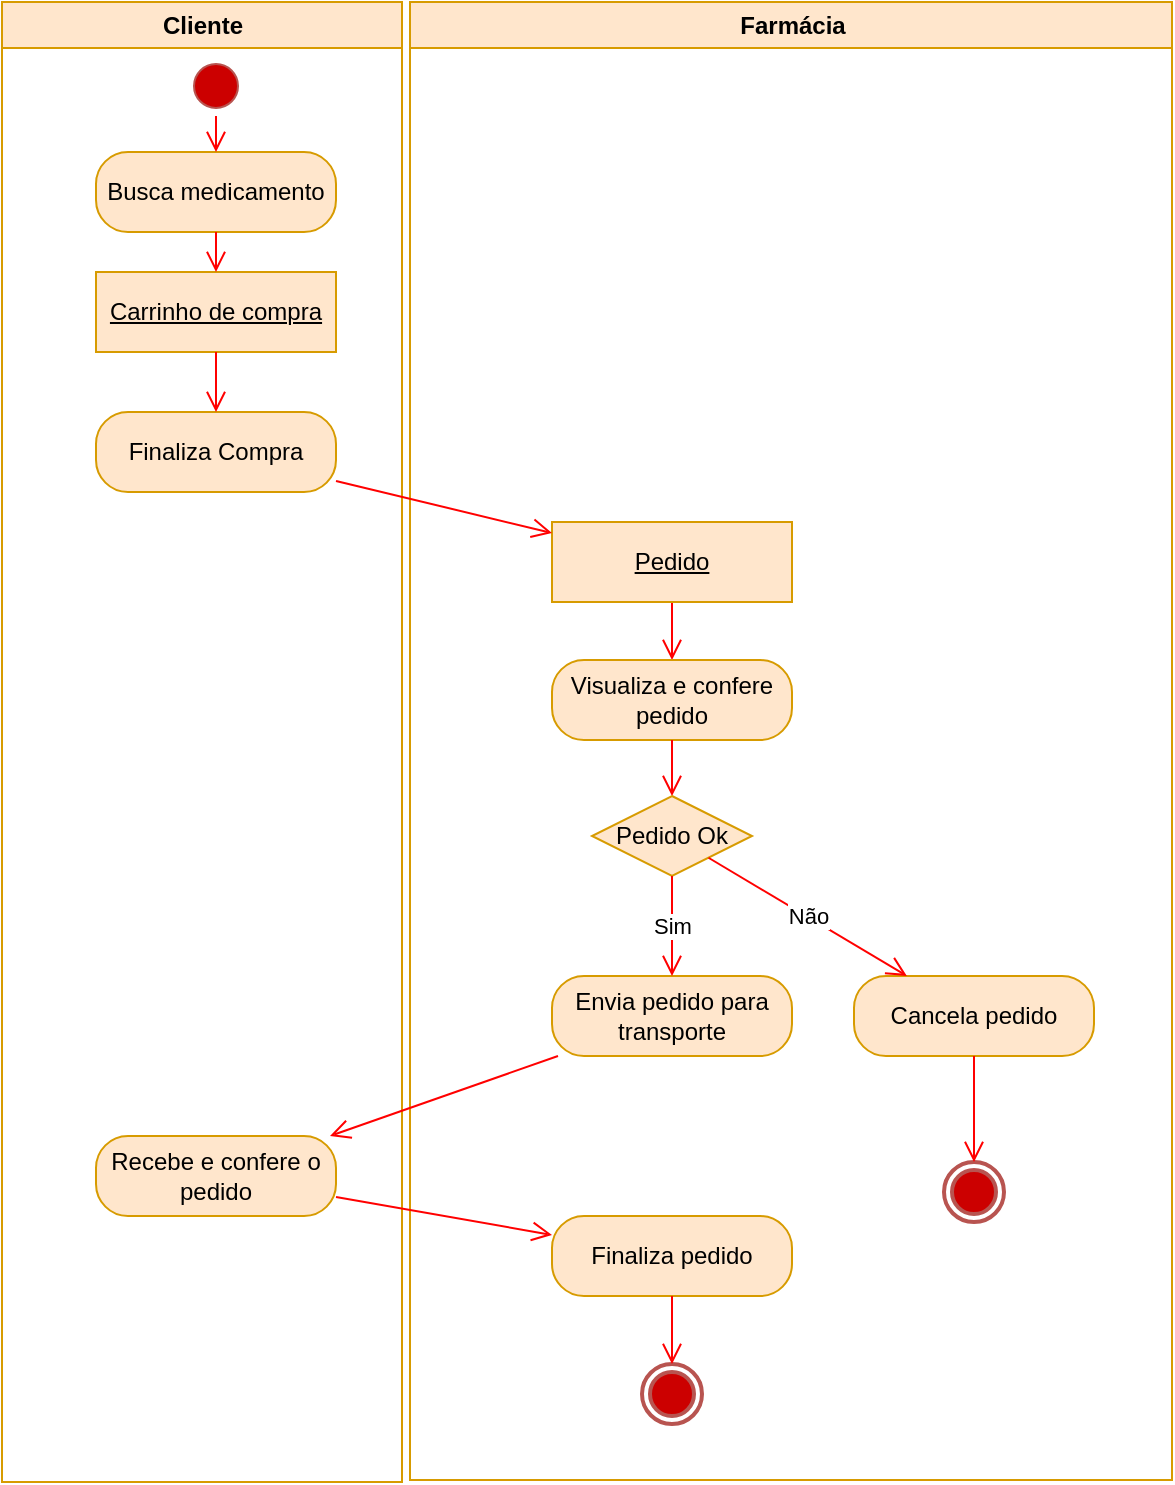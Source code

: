 <mxfile userAgent="Mozilla/5.0 (Windows NT 10.0; Win64; x64) AppleWebKit/537.36 (KHTML, like Gecko) Chrome/63.0.324.132 Safari/537.36" version="8.0.6" editor="www.draw.io" type="google"><diagram id="eb351b7f-11e8-f057-6399-a6fd6b7ef443" name="Comprar"><mxGraphModel dx="946" dy="589" grid="1" gridSize="10" guides="1" tooltips="1" connect="1" arrows="1" fold="1" page="1" pageScale="1" pageWidth="827" pageHeight="1169" math="0" shadow="0"><root><mxCell id="0"/><mxCell id="1" parent="0"/><mxCell id="45843d2062923d53-6" value="Cliente" style="swimlane;html=1;horizontal=0;swimlaneFillColor=white;swimlaneLine=1;rounded=0;shadow=0;glass=0;comic=0;labelBackgroundColor=none;strokeColor=#d79b00;fillColor=#ffe6cc;align=center;rotation=90;" vertex="1" parent="1"><mxGeometry x="-195" y="345" width="740" height="200" as="geometry"><mxRectangle x="555" y="5" width="30" height="60" as="alternateBounds"/></mxGeometry></mxCell><mxCell id="3a58ea5d831403a7-4" value="" style="ellipse;html=1;shape=startState;fillColor=#CC0000;strokeColor=#b85450;rounded=0;labelBackgroundColor=none;" vertex="1" parent="45843d2062923d53-6"><mxGeometry x="362" y="-243" width="30" height="30" as="geometry"/></mxCell><mxCell id="3a58ea5d831403a7-6" value="Busca medicamento" style="rounded=1;whiteSpace=wrap;html=1;arcSize=40;fillColor=#ffe6cc;strokeColor=#d79b00;labelBackgroundColor=none;" vertex="1" parent="45843d2062923d53-6"><mxGeometry x="317" y="-195" width="120" height="40" as="geometry"/></mxCell><mxCell id="3a58ea5d831403a7-5" value="" style="edgeStyle=orthogonalEdgeStyle;html=1;verticalAlign=bottom;endArrow=open;endSize=8;strokeColor=#ff0000;" edge="1" parent="45843d2062923d53-6" source="3a58ea5d831403a7-4" target="3a58ea5d831403a7-6"><mxGeometry relative="1" as="geometry"><mxPoint x="22" y="-179" as="targetPoint"/></mxGeometry></mxCell><mxCell id="45843d2062923d53-7" value="Carrinho de compra" style="rounded=1;whiteSpace=wrap;html=1;arcSize=0;fillColor=#ffe6cc;strokeColor=#d79b00;labelBackgroundColor=none;fontStyle=4" vertex="1" parent="45843d2062923d53-6"><mxGeometry x="317" y="-135" width="120" height="40" as="geometry"/></mxCell><mxCell id="3a58ea5d831403a7-7" value="" style="edgeStyle=orthogonalEdgeStyle;html=1;verticalAlign=bottom;endArrow=open;endSize=8;strokeColor=#ff0000;" edge="1" parent="45843d2062923d53-6" source="3a58ea5d831403a7-6" target="45843d2062923d53-7"><mxGeometry relative="1" as="geometry"><mxPoint x="107" y="-154" as="targetPoint"/></mxGeometry></mxCell><mxCell id="45843d2062923d53-1" value="Finaliza Compra" style="rounded=1;whiteSpace=wrap;html=1;arcSize=40;fillColor=#ffe6cc;strokeColor=#d79b00;labelBackgroundColor=none;" vertex="1" parent="45843d2062923d53-6"><mxGeometry x="317" y="-65" width="120" height="40" as="geometry"/></mxCell><mxCell id="45843d2062923d53-8" style="edgeStyle=orthogonalEdgeStyle;rounded=0;html=1;jettySize=auto;orthogonalLoop=1;endArrow=open;endFill=0;strokeColor=#FF0000;endSize=8;" edge="1" parent="45843d2062923d53-6" source="45843d2062923d53-7" target="45843d2062923d53-1"><mxGeometry relative="1" as="geometry"/></mxCell><mxCell id="45843d2062923d53-20" value="Recebe e confere o&lt;div&gt;pedido&lt;/div&gt;" style="rounded=1;whiteSpace=wrap;html=1;arcSize=40;fillColor=#ffe6cc;strokeColor=#d79b00;labelBackgroundColor=none;" vertex="1" parent="45843d2062923d53-6"><mxGeometry x="317" y="297" width="120" height="40" as="geometry"/></mxCell><mxCell id="45843d2062923d53-9" value="Farmácia" style="swimlane;html=1;horizontal=0;swimlaneFillColor=white;swimlaneLine=1;rounded=0;shadow=0;glass=0;comic=0;labelBackgroundColor=none;strokeColor=#d79b00;fillColor=#ffe6cc;align=center;rotation=90;" vertex="1" parent="1"><mxGeometry x="100" y="254" width="739" height="381" as="geometry"><mxRectangle x="555" y="5" width="30" height="60" as="alternateBounds"/></mxGeometry></mxCell><mxCell id="45843d2062923d53-13" style="edgeStyle=orthogonalEdgeStyle;rounded=0;html=1;jettySize=auto;orthogonalLoop=1;endArrow=open;endFill=0;strokeColor=#FF0000;endSize=8;" edge="1" parent="45843d2062923d53-9" source="45843d2062923d53-14" target="45843d2062923d53-16"><mxGeometry relative="1" as="geometry"/></mxCell><mxCell id="45843d2062923d53-14" value="Pedido" style="rounded=1;whiteSpace=wrap;html=1;arcSize=0;fillColor=#ffe6cc;strokeColor=#d79b00;labelBackgroundColor=none;fontStyle=4" vertex="1" parent="45843d2062923d53-9"><mxGeometry x="250" y="81" width="120" height="40" as="geometry"/></mxCell><mxCell id="45843d2062923d53-16" value="Visualiza e confere&lt;div&gt;pedido&lt;/div&gt;" style="rounded=1;whiteSpace=wrap;html=1;arcSize=40;fillColor=#ffe6cc;strokeColor=#d79b00;labelBackgroundColor=none;" vertex="1" parent="45843d2062923d53-9"><mxGeometry x="250" y="150" width="120" height="40" as="geometry"/></mxCell><mxCell id="45843d2062923d53-18" value="Envia pedido para&lt;div&gt;transporte&lt;/div&gt;" style="rounded=1;whiteSpace=wrap;html=1;arcSize=40;fillColor=#ffe6cc;strokeColor=#d79b00;labelBackgroundColor=none;" vertex="1" parent="45843d2062923d53-9"><mxGeometry x="250" y="308" width="120" height="40" as="geometry"/></mxCell><mxCell id="45843d2062923d53-19" style="edgeStyle=none;rounded=0;html=1;endArrow=open;endFill=0;endSize=8;jettySize=auto;orthogonalLoop=1;strokeColor=#FF0000;" edge="1" parent="45843d2062923d53-9" source="45843d2062923d53-16" target="45843d2062923d53-27"><mxGeometry relative="1" as="geometry"/></mxCell><mxCell id="45843d2062923d53-21" value="Finaliza pedido" style="rounded=1;whiteSpace=wrap;html=1;arcSize=40;fillColor=#ffe6cc;strokeColor=#d79b00;labelBackgroundColor=none;" vertex="1" parent="45843d2062923d53-9"><mxGeometry x="250" y="428" width="120" height="40" as="geometry"/></mxCell><mxCell id="45843d2062923d53-24" value="" style="ellipse;html=1;shape=endState;fillColor=#CC0000;strokeColor=#b85450;rounded=0;shadow=0;glass=0;comic=0;labelBackgroundColor=none;align=center;strokeWidth=2;" vertex="1" parent="45843d2062923d53-9"><mxGeometry x="295" y="502" width="30" height="30" as="geometry"/></mxCell><mxCell id="45843d2062923d53-25" style="edgeStyle=none;rounded=0;html=1;endArrow=open;endFill=0;endSize=8;jettySize=auto;orthogonalLoop=1;strokeColor=#FF0000;" edge="1" parent="45843d2062923d53-9" source="45843d2062923d53-21" target="45843d2062923d53-24"><mxGeometry relative="1" as="geometry"/></mxCell><mxCell id="45843d2062923d53-26" style="edgeStyle=none;rounded=0;html=1;exitX=0.5;exitY=1;entryX=0.5;entryY=1;endArrow=open;endFill=0;endSize=8;jettySize=auto;orthogonalLoop=1;strokeColor=#FF0000;" edge="1" parent="45843d2062923d53-9" source="45843d2062923d53-24" target="45843d2062923d53-24"><mxGeometry relative="1" as="geometry"/></mxCell><mxCell id="45843d2062923d53-27" value="Pedido Ok" style="rhombus;whiteSpace=wrap;html=1;fillColor=#ffe6cc;strokeColor=#d79b00;rounded=0;shadow=0;glass=0;comic=0;labelBackgroundColor=none;align=center;" vertex="1" parent="45843d2062923d53-9"><mxGeometry x="270" y="218" width="80" height="40" as="geometry"/></mxCell><mxCell id="45843d2062923d53-30" value="Sim" style="edgeStyle=none;rounded=0;html=1;endArrow=open;endFill=0;endSize=8;jettySize=auto;orthogonalLoop=1;strokeColor=#FF0000;" edge="1" parent="45843d2062923d53-9" source="45843d2062923d53-27" target="45843d2062923d53-18"><mxGeometry relative="1" as="geometry"/></mxCell><mxCell id="45843d2062923d53-32" value="Cancela pedido" style="rounded=1;whiteSpace=wrap;html=1;arcSize=40;fillColor=#ffe6cc;strokeColor=#d79b00;labelBackgroundColor=none;" vertex="1" parent="45843d2062923d53-9"><mxGeometry x="401" y="308" width="120" height="40" as="geometry"/></mxCell><mxCell id="45843d2062923d53-33" value="Não" style="edgeStyle=none;rounded=0;html=1;endArrow=open;endFill=0;endSize=8;jettySize=auto;orthogonalLoop=1;strokeColor=#FF0000;" edge="1" parent="45843d2062923d53-9" source="45843d2062923d53-27" target="45843d2062923d53-32"><mxGeometry relative="1" as="geometry"/></mxCell><mxCell id="45843d2062923d53-34" value="" style="ellipse;html=1;shape=endState;fillColor=#CC0000;strokeColor=#b85450;rounded=0;shadow=0;glass=0;comic=0;labelBackgroundColor=none;align=center;strokeWidth=2;" vertex="1" parent="45843d2062923d53-9"><mxGeometry x="446" y="401" width="30" height="30" as="geometry"/></mxCell><mxCell id="45843d2062923d53-35" style="edgeStyle=none;rounded=0;html=1;endArrow=open;endFill=0;endSize=8;jettySize=auto;orthogonalLoop=1;strokeColor=#FF0000;" edge="1" parent="45843d2062923d53-9" source="45843d2062923d53-32" target="45843d2062923d53-34"><mxGeometry relative="1" as="geometry"/></mxCell><mxCell id="45843d2062923d53-17" style="rounded=0;html=1;endArrow=open;endFill=0;endSize=8;jettySize=auto;orthogonalLoop=1;strokeColor=#FF0000;" edge="1" parent="1" source="45843d2062923d53-1" target="45843d2062923d53-14"><mxGeometry relative="1" as="geometry"/></mxCell><mxCell id="45843d2062923d53-22" style="edgeStyle=none;rounded=0;html=1;endArrow=open;endFill=0;endSize=8;jettySize=auto;orthogonalLoop=1;strokeColor=#FF0000;" edge="1" parent="1" source="45843d2062923d53-18" target="45843d2062923d53-20"><mxGeometry relative="1" as="geometry"/></mxCell><mxCell id="45843d2062923d53-23" style="edgeStyle=none;rounded=0;html=1;endArrow=open;endFill=0;endSize=8;jettySize=auto;orthogonalLoop=1;strokeColor=#FF0000;" edge="1" parent="1" source="45843d2062923d53-20" target="45843d2062923d53-21"><mxGeometry relative="1" as="geometry"/></mxCell></root></mxGraphModel></diagram></mxfile>